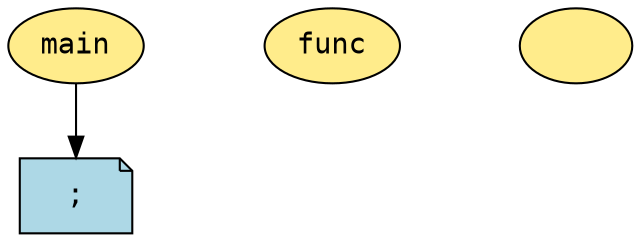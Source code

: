 digraph AST {
  splines=ortho;
  nodesep=0.8;
  ranksep=0.5;
  node [fontname="Courier"];
  Expr_0 [shape=ellipse style=filled fillcolor=lightgoldenrod1 fontname="Courier" label="main"];
  Expr_4 [shape=ellipse style=filled fillcolor=lightgoldenrod1 fontname="Courier" label="func"];
  Expr_2 [shape=ellipse style=filled fillcolor=lightgoldenrod1 fontname="Courier" label=""];
  Expr_1 [shape=note style=filled fillcolor=lightblue fontname="Courier" label=";"];
  Expr_0 -> Expr_1;
}
